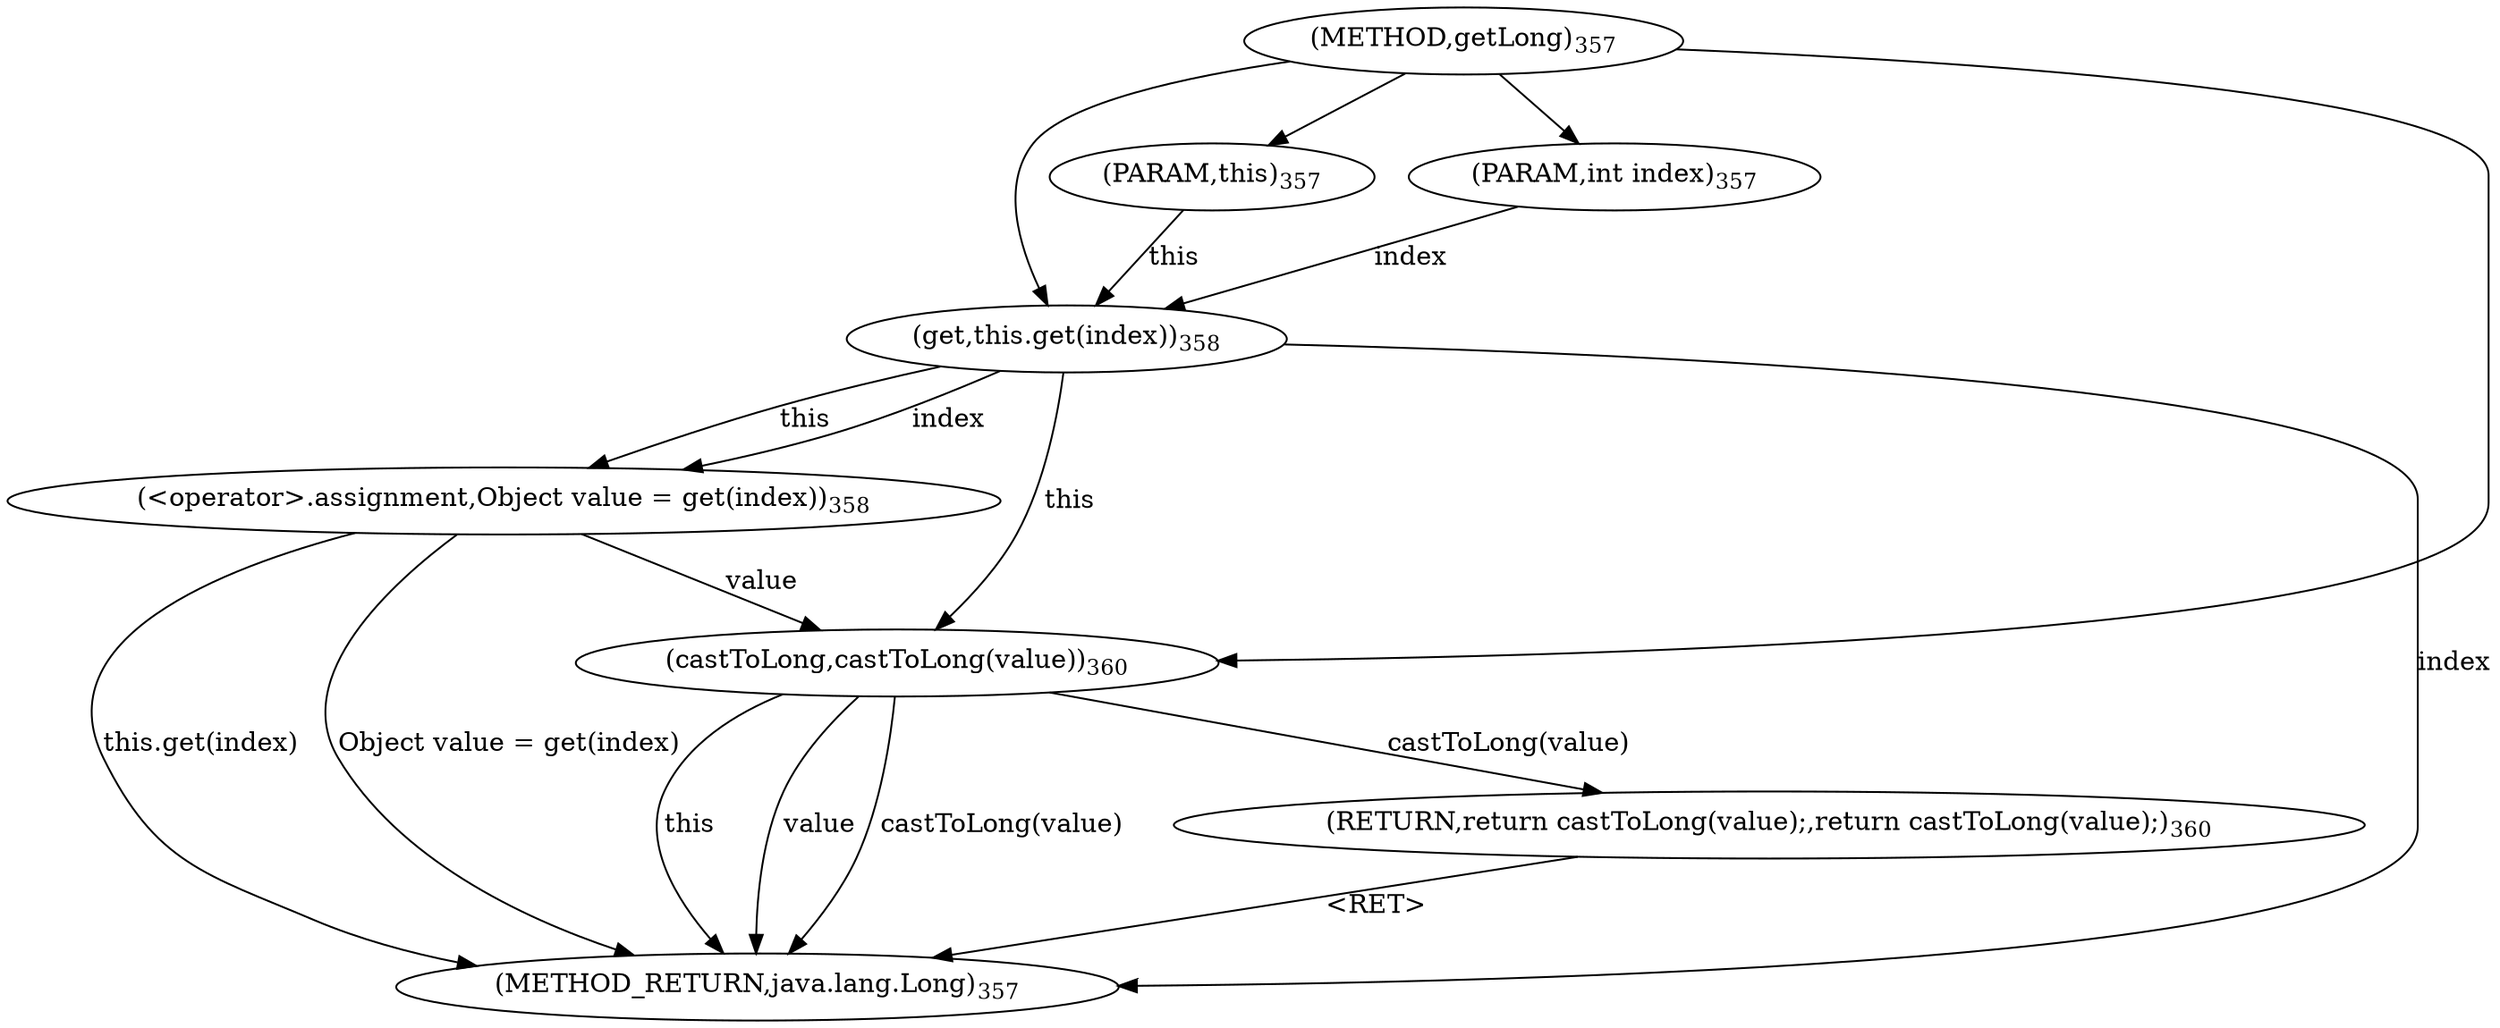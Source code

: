 digraph "getLong" {  
"1072" [label = <(METHOD,getLong)<SUB>357</SUB>> ]
"1085" [label = <(METHOD_RETURN,java.lang.Long)<SUB>357</SUB>> ]
"57" [label = <(PARAM,this)<SUB>357</SUB>> ]
"1073" [label = <(PARAM,int index)<SUB>357</SUB>> ]
"1076" [label = <(&lt;operator&gt;.assignment,Object value = get(index))<SUB>358</SUB>> ]
"1080" [label = <(RETURN,return castToLong(value);,return castToLong(value);)<SUB>360</SUB>> ]
"1076" [label = <(&lt;operator&gt;.assignment,Object value = get(index))<SUB>358</SUB>> ]
"1076" [label = <(&lt;operator&gt;.assignment,Object value = get(index))<SUB>358</SUB>> ]
"1081" [label = <(castToLong,castToLong(value))<SUB>360</SUB>> ]
"1078" [label = <(get,this.get(index))<SUB>358</SUB>> ]
"1078" [label = <(get,this.get(index))<SUB>358</SUB>> ]
"1081" [label = <(castToLong,castToLong(value))<SUB>360</SUB>> ]
"1081" [label = <(castToLong,castToLong(value))<SUB>360</SUB>> ]
  "1080" -> "1085"  [ label = "&lt;RET&gt;"] 
  "1078" -> "1085"  [ label = "index"] 
  "1076" -> "1085"  [ label = "this.get(index)"] 
  "1076" -> "1085"  [ label = "Object value = get(index)"] 
  "1081" -> "1085"  [ label = "this"] 
  "1081" -> "1085"  [ label = "value"] 
  "1081" -> "1085"  [ label = "castToLong(value)"] 
  "1072" -> "57" 
  "1072" -> "1073" 
  "1078" -> "1076"  [ label = "this"] 
  "1078" -> "1076"  [ label = "index"] 
  "1081" -> "1080"  [ label = "castToLong(value)"] 
  "57" -> "1078"  [ label = "this"] 
  "1072" -> "1078" 
  "1073" -> "1078"  [ label = "index"] 
  "1078" -> "1081"  [ label = "this"] 
  "1072" -> "1081" 
  "1076" -> "1081"  [ label = "value"] 
}
